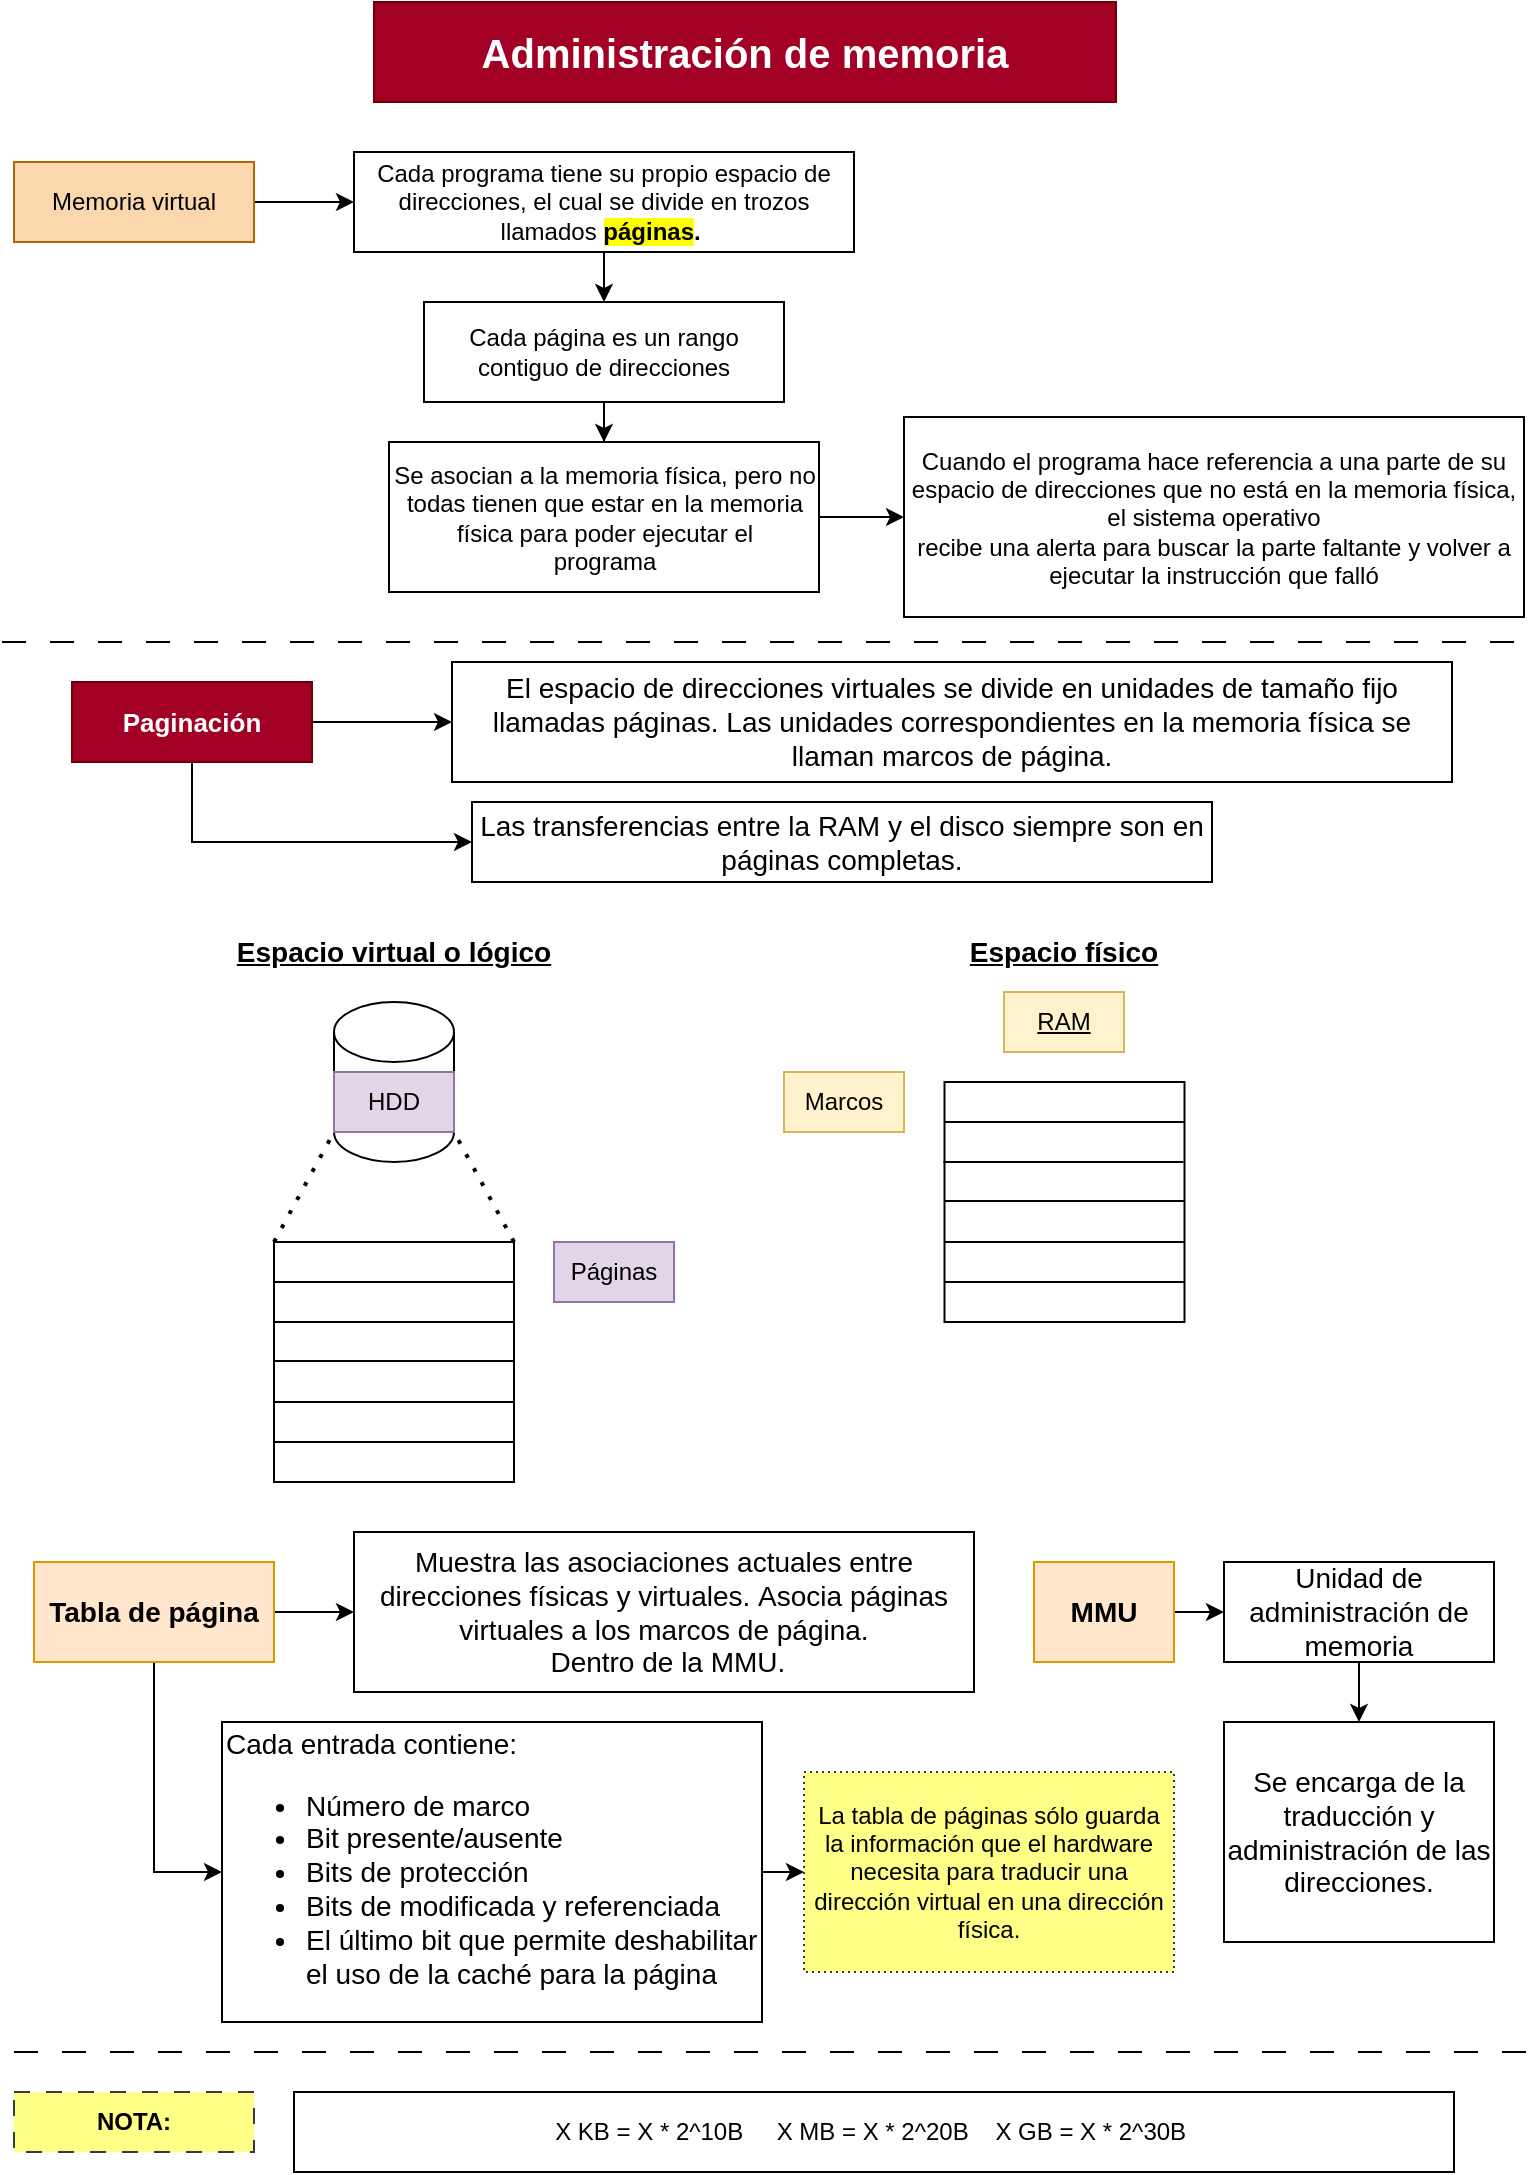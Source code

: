 <mxfile version="21.3.2" type="github" pages="3">
  <diagram name="Página-1" id="Nm0uC9RnBJCZ1rB6JZC-">
    <mxGraphModel dx="839" dy="492" grid="1" gridSize="10" guides="1" tooltips="1" connect="1" arrows="1" fold="1" page="1" pageScale="1" pageWidth="827" pageHeight="1169" math="0" shadow="0">
      <root>
        <mxCell id="0" />
        <mxCell id="1" parent="0" />
        <mxCell id="eljkDkrcAiI4HZhlrct5-1" value="&lt;font style=&quot;font-size: 20px;&quot;&gt;&lt;b style=&quot;font-size: 20px;&quot;&gt;&lt;span style=&quot;font-size: 20px;&quot;&gt;Administración de memoria&lt;/span&gt;&lt;/b&gt;&lt;/font&gt;" style="text;html=1;strokeColor=#6F0000;fillColor=#a20025;align=center;verticalAlign=middle;whiteSpace=wrap;rounded=0;fontColor=#ffffff;fontSize=20;" parent="1" vertex="1">
          <mxGeometry x="220" y="40" width="371" height="50" as="geometry" />
        </mxCell>
        <mxCell id="eljkDkrcAiI4HZhlrct5-4" style="edgeStyle=orthogonalEdgeStyle;rounded=0;orthogonalLoop=1;jettySize=auto;html=1;exitX=1;exitY=0.5;exitDx=0;exitDy=0;" parent="1" source="eljkDkrcAiI4HZhlrct5-2" target="eljkDkrcAiI4HZhlrct5-3" edge="1">
          <mxGeometry relative="1" as="geometry" />
        </mxCell>
        <mxCell id="eljkDkrcAiI4HZhlrct5-2" value="Memoria virtual" style="rounded=0;whiteSpace=wrap;html=1;fillColor=#fad7ac;strokeColor=#b46504;" parent="1" vertex="1">
          <mxGeometry x="40" y="120" width="120" height="40" as="geometry" />
        </mxCell>
        <mxCell id="m4izKbtvh7duc2V27hQV-3" style="edgeStyle=orthogonalEdgeStyle;rounded=0;orthogonalLoop=1;jettySize=auto;html=1;exitX=0.5;exitY=1;exitDx=0;exitDy=0;" edge="1" parent="1" source="eljkDkrcAiI4HZhlrct5-3" target="m4izKbtvh7duc2V27hQV-2">
          <mxGeometry relative="1" as="geometry" />
        </mxCell>
        <mxCell id="eljkDkrcAiI4HZhlrct5-3" value="Cada programa tiene su propio espacio de direcciones, el cual se divide en trozos llamados &lt;b&gt;&lt;span style=&quot;background-color: rgb(255, 255, 0);&quot;&gt;páginas&lt;/span&gt;.&lt;/b&gt;&amp;nbsp;" style="rounded=0;whiteSpace=wrap;html=1;" parent="1" vertex="1">
          <mxGeometry x="210" y="115" width="250" height="50" as="geometry" />
        </mxCell>
        <mxCell id="m4izKbtvh7duc2V27hQV-1" value="Cuando el programa hace referencia a una parte de su espacio de direcciones que &lt;span class=&quot;fontstyle2&quot;&gt;no &lt;/span&gt;&lt;span class=&quot;fontstyle0&quot;&gt;está en la memoria física, el sistema operativo&lt;br&gt;recibe una alerta para buscar la parte faltante y volver a ejecutar la instrucción que falló&lt;/span&gt; &lt;br/&gt;" style="rounded=0;whiteSpace=wrap;html=1;" vertex="1" parent="1">
          <mxGeometry x="485" y="247.5" width="310" height="100" as="geometry" />
        </mxCell>
        <mxCell id="m4izKbtvh7duc2V27hQV-5" style="edgeStyle=orthogonalEdgeStyle;rounded=0;orthogonalLoop=1;jettySize=auto;html=1;exitX=0.5;exitY=1;exitDx=0;exitDy=0;" edge="1" parent="1" source="m4izKbtvh7duc2V27hQV-2" target="m4izKbtvh7duc2V27hQV-4">
          <mxGeometry relative="1" as="geometry" />
        </mxCell>
        <mxCell id="m4izKbtvh7duc2V27hQV-2" value="Cada página es un rango contiguo de direcciones &lt;br/&gt;" style="rounded=0;whiteSpace=wrap;html=1;" vertex="1" parent="1">
          <mxGeometry x="245" y="190" width="180" height="50" as="geometry" />
        </mxCell>
        <mxCell id="m4izKbtvh7duc2V27hQV-6" style="edgeStyle=orthogonalEdgeStyle;rounded=0;orthogonalLoop=1;jettySize=auto;html=1;exitX=1;exitY=0.5;exitDx=0;exitDy=0;entryX=0;entryY=0.5;entryDx=0;entryDy=0;" edge="1" parent="1" source="m4izKbtvh7duc2V27hQV-4" target="m4izKbtvh7duc2V27hQV-1">
          <mxGeometry relative="1" as="geometry" />
        </mxCell>
        <mxCell id="m4izKbtvh7duc2V27hQV-4" value="Se asocian a la memoria física, pero no todas tienen que estar en la memoria física para poder ejecutar el&lt;br&gt;programa " style="rounded=0;whiteSpace=wrap;html=1;" vertex="1" parent="1">
          <mxGeometry x="227.5" y="260" width="215" height="75" as="geometry" />
        </mxCell>
        <mxCell id="sJCHCwhLiSYqByzaOlav-3" value="" style="shape=cylinder3;whiteSpace=wrap;html=1;boundedLbl=1;backgroundOutline=1;size=15;" vertex="1" parent="1">
          <mxGeometry x="200" y="540" width="60" height="80" as="geometry" />
        </mxCell>
        <mxCell id="sJCHCwhLiSYqByzaOlav-4" value="" style="endArrow=none;dashed=1;html=1;dashPattern=1 3;strokeWidth=2;rounded=0;" edge="1" parent="1">
          <mxGeometry width="50" height="50" relative="1" as="geometry">
            <mxPoint x="170" y="660" as="sourcePoint" />
            <mxPoint x="200" y="605" as="targetPoint" />
          </mxGeometry>
        </mxCell>
        <mxCell id="sJCHCwhLiSYqByzaOlav-5" value="" style="endArrow=none;dashed=1;html=1;dashPattern=1 3;strokeWidth=2;rounded=0;" edge="1" parent="1">
          <mxGeometry width="50" height="50" relative="1" as="geometry">
            <mxPoint x="290" y="660" as="sourcePoint" />
            <mxPoint x="260" y="605" as="targetPoint" />
          </mxGeometry>
        </mxCell>
        <mxCell id="sJCHCwhLiSYqByzaOlav-6" value="" style="whiteSpace=wrap;html=1;aspect=fixed;" vertex="1" parent="1">
          <mxGeometry x="170" y="660" width="120" height="120" as="geometry" />
        </mxCell>
        <mxCell id="sJCHCwhLiSYqByzaOlav-7" value="" style="endArrow=none;html=1;rounded=0;" edge="1" parent="1">
          <mxGeometry width="50" height="50" relative="1" as="geometry">
            <mxPoint x="170" y="680" as="sourcePoint" />
            <mxPoint x="290" y="680" as="targetPoint" />
          </mxGeometry>
        </mxCell>
        <mxCell id="sJCHCwhLiSYqByzaOlav-8" value="" style="endArrow=none;html=1;rounded=0;" edge="1" parent="1">
          <mxGeometry width="50" height="50" relative="1" as="geometry">
            <mxPoint x="169.5" y="700" as="sourcePoint" />
            <mxPoint x="289.5" y="700" as="targetPoint" />
          </mxGeometry>
        </mxCell>
        <mxCell id="sJCHCwhLiSYqByzaOlav-9" value="" style="endArrow=none;html=1;rounded=0;" edge="1" parent="1">
          <mxGeometry width="50" height="50" relative="1" as="geometry">
            <mxPoint x="170" y="719.5" as="sourcePoint" />
            <mxPoint x="290" y="719.5" as="targetPoint" />
          </mxGeometry>
        </mxCell>
        <mxCell id="sJCHCwhLiSYqByzaOlav-10" value="" style="endArrow=none;html=1;rounded=0;" edge="1" parent="1">
          <mxGeometry width="50" height="50" relative="1" as="geometry">
            <mxPoint x="170" y="740" as="sourcePoint" />
            <mxPoint x="290" y="740" as="targetPoint" />
          </mxGeometry>
        </mxCell>
        <mxCell id="sJCHCwhLiSYqByzaOlav-11" value="" style="endArrow=none;html=1;rounded=0;" edge="1" parent="1">
          <mxGeometry width="50" height="50" relative="1" as="geometry">
            <mxPoint x="170" y="760" as="sourcePoint" />
            <mxPoint x="290" y="760" as="targetPoint" />
          </mxGeometry>
        </mxCell>
        <mxCell id="sJCHCwhLiSYqByzaOlav-12" value="HDD" style="text;html=1;strokeColor=#9673a6;fillColor=#e1d5e7;align=center;verticalAlign=middle;whiteSpace=wrap;rounded=0;" vertex="1" parent="1">
          <mxGeometry x="200" y="575" width="60" height="30" as="geometry" />
        </mxCell>
        <mxCell id="sJCHCwhLiSYqByzaOlav-13" value="Espacio virtual o lógico" style="text;html=1;strokeColor=none;fillColor=none;align=center;verticalAlign=middle;whiteSpace=wrap;rounded=0;fontSize=14;fontStyle=5" vertex="1" parent="1">
          <mxGeometry x="150" y="500" width="160" height="30" as="geometry" />
        </mxCell>
        <mxCell id="sJCHCwhLiSYqByzaOlav-15" value="Espacio físico" style="text;html=1;strokeColor=none;fillColor=none;align=center;verticalAlign=middle;whiteSpace=wrap;rounded=0;fontSize=14;fontStyle=5" vertex="1" parent="1">
          <mxGeometry x="485" y="500" width="160" height="30" as="geometry" />
        </mxCell>
        <mxCell id="sJCHCwhLiSYqByzaOlav-16" value="" style="whiteSpace=wrap;html=1;aspect=fixed;" vertex="1" parent="1">
          <mxGeometry x="505.25" y="580" width="120" height="120" as="geometry" />
        </mxCell>
        <mxCell id="sJCHCwhLiSYqByzaOlav-17" value="" style="endArrow=none;html=1;rounded=0;" edge="1" parent="1">
          <mxGeometry width="50" height="50" relative="1" as="geometry">
            <mxPoint x="505.25" y="600" as="sourcePoint" />
            <mxPoint x="625.25" y="600" as="targetPoint" />
          </mxGeometry>
        </mxCell>
        <mxCell id="sJCHCwhLiSYqByzaOlav-18" value="" style="endArrow=none;html=1;rounded=0;" edge="1" parent="1">
          <mxGeometry width="50" height="50" relative="1" as="geometry">
            <mxPoint x="504.75" y="620" as="sourcePoint" />
            <mxPoint x="624.75" y="620" as="targetPoint" />
          </mxGeometry>
        </mxCell>
        <mxCell id="sJCHCwhLiSYqByzaOlav-19" value="" style="endArrow=none;html=1;rounded=0;" edge="1" parent="1">
          <mxGeometry width="50" height="50" relative="1" as="geometry">
            <mxPoint x="505.25" y="639.5" as="sourcePoint" />
            <mxPoint x="625.25" y="639.5" as="targetPoint" />
          </mxGeometry>
        </mxCell>
        <mxCell id="sJCHCwhLiSYqByzaOlav-20" value="" style="endArrow=none;html=1;rounded=0;" edge="1" parent="1">
          <mxGeometry width="50" height="50" relative="1" as="geometry">
            <mxPoint x="505.25" y="660" as="sourcePoint" />
            <mxPoint x="625.25" y="660" as="targetPoint" />
          </mxGeometry>
        </mxCell>
        <mxCell id="sJCHCwhLiSYqByzaOlav-21" value="" style="endArrow=none;html=1;rounded=0;" edge="1" parent="1">
          <mxGeometry width="50" height="50" relative="1" as="geometry">
            <mxPoint x="505.25" y="680" as="sourcePoint" />
            <mxPoint x="625.25" y="680" as="targetPoint" />
          </mxGeometry>
        </mxCell>
        <mxCell id="sJCHCwhLiSYqByzaOlav-23" value="RAM" style="text;html=1;strokeColor=#d6b656;fillColor=#fff2cc;align=center;verticalAlign=middle;whiteSpace=wrap;rounded=0;fontStyle=4" vertex="1" parent="1">
          <mxGeometry x="535" y="535" width="60" height="30" as="geometry" />
        </mxCell>
        <mxCell id="sJCHCwhLiSYqByzaOlav-24" value="Marcos" style="text;html=1;strokeColor=#d6b656;fillColor=#fff2cc;align=center;verticalAlign=middle;whiteSpace=wrap;rounded=0;" vertex="1" parent="1">
          <mxGeometry x="425" y="575" width="60" height="30" as="geometry" />
        </mxCell>
        <mxCell id="sJCHCwhLiSYqByzaOlav-25" value="Páginas" style="text;html=1;strokeColor=#9673a6;fillColor=#e1d5e7;align=center;verticalAlign=middle;whiteSpace=wrap;rounded=0;" vertex="1" parent="1">
          <mxGeometry x="310" y="660" width="60" height="30" as="geometry" />
        </mxCell>
        <mxCell id="sJCHCwhLiSYqByzaOlav-26" value="X KB = X * 2^10B&amp;nbsp; &lt;span style=&quot;white-space: pre;&quot;&gt;	&lt;/span&gt;&amp;nbsp;&lt;span style=&quot;white-space: pre;&quot;&gt;	&lt;/span&gt;X MB = X * 2^20B &lt;span style=&quot;white-space: pre;&quot;&gt;	&lt;span style=&quot;white-space: pre;&quot;&gt;	&lt;/span&gt;&lt;/span&gt; X GB = X * 2^30B&amp;nbsp;" style="text;html=1;align=center;verticalAlign=middle;whiteSpace=wrap;rounded=0;strokeColor=default;fillColor=default;" vertex="1" parent="1">
          <mxGeometry x="180" y="1085" width="580" height="40" as="geometry" />
        </mxCell>
        <mxCell id="sJCHCwhLiSYqByzaOlav-27" value="NOTA:" style="rounded=0;whiteSpace=wrap;html=1;fillColor=#ffff88;strokeColor=#36393d;dashed=1;dashPattern=8 8;fontStyle=1" vertex="1" parent="1">
          <mxGeometry x="40" y="1085" width="120" height="30" as="geometry" />
        </mxCell>
        <mxCell id="sJCHCwhLiSYqByzaOlav-28" value="" style="endArrow=none;html=1;rounded=0;dashed=1;dashPattern=12 12;" edge="1" parent="1">
          <mxGeometry width="50" height="50" relative="1" as="geometry">
            <mxPoint x="40" y="1065" as="sourcePoint" />
            <mxPoint x="800" y="1065" as="targetPoint" />
          </mxGeometry>
        </mxCell>
        <mxCell id="sJCHCwhLiSYqByzaOlav-29" style="edgeStyle=orthogonalEdgeStyle;rounded=0;orthogonalLoop=1;jettySize=auto;html=1;exitX=0.5;exitY=1;exitDx=0;exitDy=0;entryX=0;entryY=0.5;entryDx=0;entryDy=0;" edge="1" parent="1" source="sJCHCwhLiSYqByzaOlav-31" target="sJCHCwhLiSYqByzaOlav-33">
          <mxGeometry relative="1" as="geometry" />
        </mxCell>
        <mxCell id="sJCHCwhLiSYqByzaOlav-30" style="edgeStyle=orthogonalEdgeStyle;rounded=0;orthogonalLoop=1;jettySize=auto;html=1;exitX=1;exitY=0.5;exitDx=0;exitDy=0;entryX=0;entryY=0.5;entryDx=0;entryDy=0;" edge="1" parent="1" source="sJCHCwhLiSYqByzaOlav-31" target="sJCHCwhLiSYqByzaOlav-32">
          <mxGeometry relative="1" as="geometry" />
        </mxCell>
        <mxCell id="sJCHCwhLiSYqByzaOlav-31" value="Paginación" style="rounded=0;whiteSpace=wrap;html=1;fillColor=#a20025;fontColor=#ffffff;strokeColor=#6F0000;fontSize=13;fontStyle=1" vertex="1" parent="1">
          <mxGeometry x="69" y="380" width="120" height="40" as="geometry" />
        </mxCell>
        <mxCell id="sJCHCwhLiSYqByzaOlav-32" value="&lt;span style=&quot;font-weight: normal; font-size: 14px;&quot;&gt;El espacio de direcciones virtuales se divide en unidades de tamaño fijo llamadas páginas. Las unidades correspondientes en la memoria física se llaman marcos de página.&lt;/span&gt;" style="rounded=0;whiteSpace=wrap;html=1;fontSize=14;fontStyle=1" vertex="1" parent="1">
          <mxGeometry x="259" y="370" width="500" height="60" as="geometry" />
        </mxCell>
        <mxCell id="sJCHCwhLiSYqByzaOlav-33" value="Las transferencias entre la RAM y el disco siempre son en páginas completas. &lt;br style=&quot;font-size: 14px;&quot;&gt;" style="text;html=1;strokeColor=default;fillColor=default;align=center;verticalAlign=middle;whiteSpace=wrap;rounded=0;fontSize=14;" vertex="1" parent="1">
          <mxGeometry x="269" y="440" width="370" height="40" as="geometry" />
        </mxCell>
        <mxCell id="sJCHCwhLiSYqByzaOlav-34" value="" style="endArrow=none;html=1;rounded=0;dashed=1;dashPattern=12 12;" edge="1" parent="1">
          <mxGeometry width="50" height="50" relative="1" as="geometry">
            <mxPoint x="34" y="360" as="sourcePoint" />
            <mxPoint x="794" y="360" as="targetPoint" />
          </mxGeometry>
        </mxCell>
        <mxCell id="sJCHCwhLiSYqByzaOlav-38" style="edgeStyle=orthogonalEdgeStyle;rounded=0;orthogonalLoop=1;jettySize=auto;html=1;exitX=1;exitY=0.5;exitDx=0;exitDy=0;entryX=0;entryY=0.5;entryDx=0;entryDy=0;" edge="1" parent="1" source="sJCHCwhLiSYqByzaOlav-35" target="sJCHCwhLiSYqByzaOlav-36">
          <mxGeometry relative="1" as="geometry" />
        </mxCell>
        <mxCell id="s4GA2nrKIdpl0DyFK8-1-3" style="edgeStyle=orthogonalEdgeStyle;rounded=0;orthogonalLoop=1;jettySize=auto;html=1;exitX=0.5;exitY=1;exitDx=0;exitDy=0;entryX=0;entryY=0.5;entryDx=0;entryDy=0;" edge="1" parent="1" source="sJCHCwhLiSYqByzaOlav-35" target="s4GA2nrKIdpl0DyFK8-1-1">
          <mxGeometry relative="1" as="geometry" />
        </mxCell>
        <mxCell id="sJCHCwhLiSYqByzaOlav-35" value="Tabla de página" style="text;html=1;strokeColor=#d79b00;fillColor=#ffe6cc;align=center;verticalAlign=middle;whiteSpace=wrap;rounded=0;fontSize=14;fontStyle=1;rotation=0;horizontal=1;" vertex="1" parent="1">
          <mxGeometry x="50" y="820" width="120" height="50" as="geometry" />
        </mxCell>
        <mxCell id="sJCHCwhLiSYqByzaOlav-36" value="Muestra las asociaciones actuales entre direcciones físicas y virtuales.&amp;nbsp;Asocia páginas virtuales a los marcos de página.&lt;br&gt;&amp;nbsp;Dentro de la MMU." style="text;html=1;strokeColor=default;fillColor=default;align=center;verticalAlign=middle;whiteSpace=wrap;rounded=0;fontSize=14;fontStyle=0;rotation=0;horizontal=1;" vertex="1" parent="1">
          <mxGeometry x="210" y="805" width="310" height="80" as="geometry" />
        </mxCell>
        <mxCell id="sJCHCwhLiSYqByzaOlav-44" style="edgeStyle=orthogonalEdgeStyle;rounded=0;orthogonalLoop=1;jettySize=auto;html=1;exitX=1;exitY=0.5;exitDx=0;exitDy=0;" edge="1" parent="1" source="sJCHCwhLiSYqByzaOlav-42" target="sJCHCwhLiSYqByzaOlav-43">
          <mxGeometry relative="1" as="geometry" />
        </mxCell>
        <mxCell id="sJCHCwhLiSYqByzaOlav-42" value="MMU" style="text;html=1;strokeColor=#d79b00;fillColor=#ffe6cc;align=center;verticalAlign=middle;whiteSpace=wrap;rounded=0;fontSize=14;fontStyle=1;rotation=0;horizontal=1;" vertex="1" parent="1">
          <mxGeometry x="550" y="820" width="70" height="50" as="geometry" />
        </mxCell>
        <mxCell id="sJCHCwhLiSYqByzaOlav-46" style="edgeStyle=orthogonalEdgeStyle;rounded=0;orthogonalLoop=1;jettySize=auto;html=1;exitX=0.5;exitY=1;exitDx=0;exitDy=0;" edge="1" parent="1" source="sJCHCwhLiSYqByzaOlav-43" target="sJCHCwhLiSYqByzaOlav-45">
          <mxGeometry relative="1" as="geometry" />
        </mxCell>
        <mxCell id="sJCHCwhLiSYqByzaOlav-43" value="&lt;span style=&quot;font-weight: normal;&quot;&gt;Unidad de administración de memoria&lt;/span&gt;" style="text;html=1;align=center;verticalAlign=middle;whiteSpace=wrap;rounded=0;fontSize=14;fontStyle=1;rotation=0;horizontal=1;strokeColor=default;fillColor=default;" vertex="1" parent="1">
          <mxGeometry x="645" y="820" width="135" height="50" as="geometry" />
        </mxCell>
        <mxCell id="sJCHCwhLiSYqByzaOlav-45" value="&lt;span style=&quot;font-weight: normal;&quot;&gt;Se encarga de la traducción y administración de las direcciones.&lt;/span&gt;" style="text;html=1;align=center;verticalAlign=middle;whiteSpace=wrap;rounded=0;fontSize=14;fontStyle=1;rotation=0;horizontal=1;strokeColor=default;fillColor=default;" vertex="1" parent="1">
          <mxGeometry x="645" y="900" width="135" height="110" as="geometry" />
        </mxCell>
        <mxCell id="s4GA2nrKIdpl0DyFK8-1-6" style="edgeStyle=orthogonalEdgeStyle;rounded=0;orthogonalLoop=1;jettySize=auto;html=1;entryX=0;entryY=0.5;entryDx=0;entryDy=0;" edge="1" parent="1" source="s4GA2nrKIdpl0DyFK8-1-1" target="s4GA2nrKIdpl0DyFK8-1-5">
          <mxGeometry relative="1" as="geometry" />
        </mxCell>
        <mxCell id="s4GA2nrKIdpl0DyFK8-1-1" value="&lt;span style=&quot;font-weight: normal; font-size: 14px;&quot;&gt;Cada entrada contiene:&amp;nbsp;&lt;br style=&quot;font-size: 14px;&quot;&gt;&lt;ul style=&quot;font-size: 14px;&quot;&gt;&lt;li style=&quot;font-size: 14px;&quot;&gt;&lt;span style=&quot;font-weight: normal; font-size: 14px;&quot;&gt;Número de marco&lt;/span&gt;&lt;/li&gt;&lt;li style=&quot;font-size: 14px;&quot;&gt;&lt;span style=&quot;font-weight: normal; font-size: 14px;&quot;&gt;Bit presente/ausente&lt;/span&gt;&lt;/li&gt;&lt;li style=&quot;font-size: 14px;&quot;&gt;&lt;span style=&quot;font-weight: normal; font-size: 14px;&quot;&gt;Bits de protección&lt;/span&gt;&lt;/li&gt;&lt;li style=&quot;font-size: 14px;&quot;&gt;&lt;span style=&quot;font-weight: normal; font-size: 14px;&quot;&gt;Bits de modificada y referenciada&lt;/span&gt;&lt;/li&gt;&lt;li style=&quot;font-size: 14px;&quot;&gt;&lt;span style=&quot;font-weight: normal; font-size: 14px;&quot;&gt;El último bit que permite deshabilitar el uso de la caché para la página&lt;/span&gt;&lt;/li&gt;&lt;/ul&gt;&lt;/span&gt;" style="text;html=1;align=left;verticalAlign=middle;whiteSpace=wrap;rounded=0;fontSize=14;fontStyle=1;rotation=0;horizontal=1;strokeColor=default;fillColor=default;" vertex="1" parent="1">
          <mxGeometry x="144" y="900" width="270" height="150" as="geometry" />
        </mxCell>
        <mxCell id="s4GA2nrKIdpl0DyFK8-1-5" value="La tabla de páginas sólo guarda la información que el hardware necesita para traducir una dirección virtual en una dirección física." style="text;html=1;strokeColor=#36393d;fillColor=#ffff88;align=center;verticalAlign=middle;whiteSpace=wrap;rounded=0;dashed=1;dashPattern=1 2;" vertex="1" parent="1">
          <mxGeometry x="435" y="925" width="185" height="100" as="geometry" />
        </mxCell>
      </root>
    </mxGraphModel>
  </diagram>
  <diagram id="3Go7hnfQIz7NoIfCy7m9" name="Página-3">
    <mxGraphModel dx="839" dy="1661" grid="1" gridSize="10" guides="1" tooltips="1" connect="1" arrows="1" fold="1" page="1" pageScale="1" pageWidth="827" pageHeight="1169" math="0" shadow="0">
      <root>
        <mxCell id="0" />
        <mxCell id="1" parent="0" />
        <mxCell id="4tzdqPOuqvQdjOBXl9oD-1" style="edgeStyle=orthogonalEdgeStyle;rounded=0;orthogonalLoop=1;jettySize=auto;html=1;exitX=1;exitY=0.5;exitDx=0;exitDy=0;" edge="1" parent="1" source="4tzdqPOuqvQdjOBXl9oD-2" target="4tzdqPOuqvQdjOBXl9oD-4">
          <mxGeometry relative="1" as="geometry" />
        </mxCell>
        <mxCell id="4tzdqPOuqvQdjOBXl9oD-2" value="Fallo de página" style="text;html=1;strokeColor=#d79b00;fillColor=#ffe6cc;align=center;verticalAlign=middle;whiteSpace=wrap;rounded=0;fontSize=14;fontStyle=1;rotation=0;horizontal=1;" vertex="1" parent="1">
          <mxGeometry x="84.75" y="-1080" width="120" height="50" as="geometry" />
        </mxCell>
        <mxCell id="4tzdqPOuqvQdjOBXl9oD-3" style="edgeStyle=orthogonalEdgeStyle;rounded=0;orthogonalLoop=1;jettySize=auto;html=1;exitX=0.5;exitY=1;exitDx=0;exitDy=0;entryX=0.5;entryY=0;entryDx=0;entryDy=0;" edge="1" parent="1" source="4tzdqPOuqvQdjOBXl9oD-4" target="4tzdqPOuqvQdjOBXl9oD-5">
          <mxGeometry relative="1" as="geometry" />
        </mxCell>
        <mxCell id="4tzdqPOuqvQdjOBXl9oD-4" value="&lt;span style=&quot;font-weight: normal;&quot;&gt;Se produce cuando una página no posee una asociación en la tabla de página.&lt;/span&gt;" style="text;html=1;align=center;verticalAlign=middle;whiteSpace=wrap;rounded=0;fontSize=14;fontStyle=1;rotation=0;horizontal=1;strokeColor=default;" vertex="1" parent="1">
          <mxGeometry x="234.75" y="-1080" width="310" height="50" as="geometry" />
        </mxCell>
        <mxCell id="4tzdqPOuqvQdjOBXl9oD-5" value="El sistema operativo selecciona un marco de página que se utilice poco y escribe su contenido de vuelta al disco (si no es que ya está ahí). Después obtiene la página que se acaba de referenciar en el marco de página que se acaba de liberar, cambia la asociación y reinicia la instrucción que originó el trap. " style="text;html=1;align=center;verticalAlign=middle;whiteSpace=wrap;rounded=0;fontSize=12;fontStyle=0;rotation=0;horizontal=1;strokeColor=default;" vertex="1" parent="1">
          <mxGeometry x="70" y="-1010" width="594.75" height="60" as="geometry" />
        </mxCell>
      </root>
    </mxGraphModel>
  </diagram>
  <diagram id="FO3VhN4L7RLRFYbnFO5b" name="Página-2">
    <mxGraphModel dx="839" dy="492" grid="1" gridSize="10" guides="1" tooltips="1" connect="1" arrows="1" fold="1" page="1" pageScale="1" pageWidth="827" pageHeight="1169" math="0" shadow="0">
      <root>
        <mxCell id="0" />
        <mxCell id="1" parent="0" />
        <mxCell id="u8eRVmUPsow33GFepTV0-1" value="Ejemplo y explicación de paginación:&amp;nbsp;" style="text;html=1;strokeColor=default;fillColor=none;align=center;verticalAlign=middle;whiteSpace=wrap;rounded=0;fontSize=14;" vertex="1" parent="1">
          <mxGeometry x="30" y="50" width="270" height="50" as="geometry" />
        </mxCell>
        <mxCell id="u8eRVmUPsow33GFepTV0-2" value="En este ejemplo, tenemos una computadora que genera direcciones de 16 bits, desde 0 hasta 64 K. Éstas son las direcciones virtuales. Sin embargo, esta computadora sólo tiene 32 KB de memoria física. Así, aunque se pueden escribir programas de 64 KB, no se pueden cargar completos en memoria y ejecutarse. No obstante, una copia completa de la imagen básica de un programa, de hasta 64 KB, debe estar presente en el disco para que las partes se puedan traer a la memoria según sea necesario. El espacio de direcciones virtuales se divide en unidades de tamaño fijo llamadas &lt;span class=&quot;fontstyle2&quot; style=&quot;font-size: 14px;&quot;&gt;páginas&lt;/span&gt;&lt;span class=&quot;fontstyle0&quot; style=&quot;font-size: 14px;&quot;&gt;. Las unidades correspondientes en la memoria física se llaman &lt;/span&gt;&lt;span class=&quot;fontstyle2&quot; style=&quot;font-size: 14px;&quot;&gt;marcos de página&lt;/span&gt;&lt;span class=&quot;fontstyle0&quot; style=&quot;font-size: 14px;&quot;&gt;. Las páginas y los marcos de página por lo general son del mismo tamaño. En este ejemplo son de 4 KB, pero en sistemas reales se han utilizado tamaños de página desde 512 bytes hasta 64 KB. Con 64 KB de espacio de direcciones virtuales y 32 KB de memoria física obtenemos 16 páginas virtuales y 8 marcos de página. Las transferencias entre la RAM y el disco siempre son en páginas completas.&lt;/span&gt; " style="text;html=1;strokeColor=default;fillColor=none;align=left;verticalAlign=middle;whiteSpace=wrap;rounded=0;fontSize=14;horizontal=1;" vertex="1" parent="1">
          <mxGeometry x="30" y="120" width="660" height="230" as="geometry" />
        </mxCell>
        <mxCell id="u8eRVmUPsow33GFepTV0-3" value="El rango marcado de 0K a 4 K significa que las direcciones virtuales o físicas en esa página son de 0 a 4095. El rango de 4 K a 8 K se refiere a las&amp;nbsp;&lt;span class=&quot;fontstyle0&quot; style=&quot;font-size: 14px;&quot;&gt;direcciones de 4096 a 8191 y así en lo sucesivo. Cada página contiene exactamente 4096 direcciones que empiezan en un múltiplo de 4096 y terminan uno antes del múltiplo de 4096.&lt;br style=&quot;font-size: 14px;&quot;&gt;Por ejemplo, cuando el programa trata de acceder a la dirección 0 usando la instrucción&amp;nbsp;&lt;/span&gt;&lt;span class=&quot;fontstyle4&quot; style=&quot;font-size: 14px;&quot;&gt;MOV REG,0&amp;nbsp;&lt;/span&gt;&lt;span class=&quot;fontstyle0&quot; style=&quot;font-size: 14px;&quot;&gt;la dirección virtual 0 se envía a la MMU. La MMU ve que esta dirección virtual está en la página 0 (0 a 4095), que de acuerdo con su asociación es el marco de página 2 (8192 a 12287). Así, transforma la dirección en 8192 y envía la dirección 8192 al bus. &lt;u&gt;La memoria no sabe nada acerca de la MMU&lt;/u&gt; y sólo ve una petición para leer o escribir en la dirección 8192, la cual cumple. De esta manera, la MMU ha asociado efectivamente todas las direcciones virtuales entre 0 y 4095 sobre las direcciones físicas de 8192 a 12287.&lt;/span&gt; " style="text;html=1;strokeColor=default;fillColor=none;align=left;verticalAlign=middle;whiteSpace=wrap;rounded=0;fontSize=14;" vertex="1" parent="1">
          <mxGeometry x="30" y="380" width="590" height="260" as="geometry" />
        </mxCell>
      </root>
    </mxGraphModel>
  </diagram>
</mxfile>
